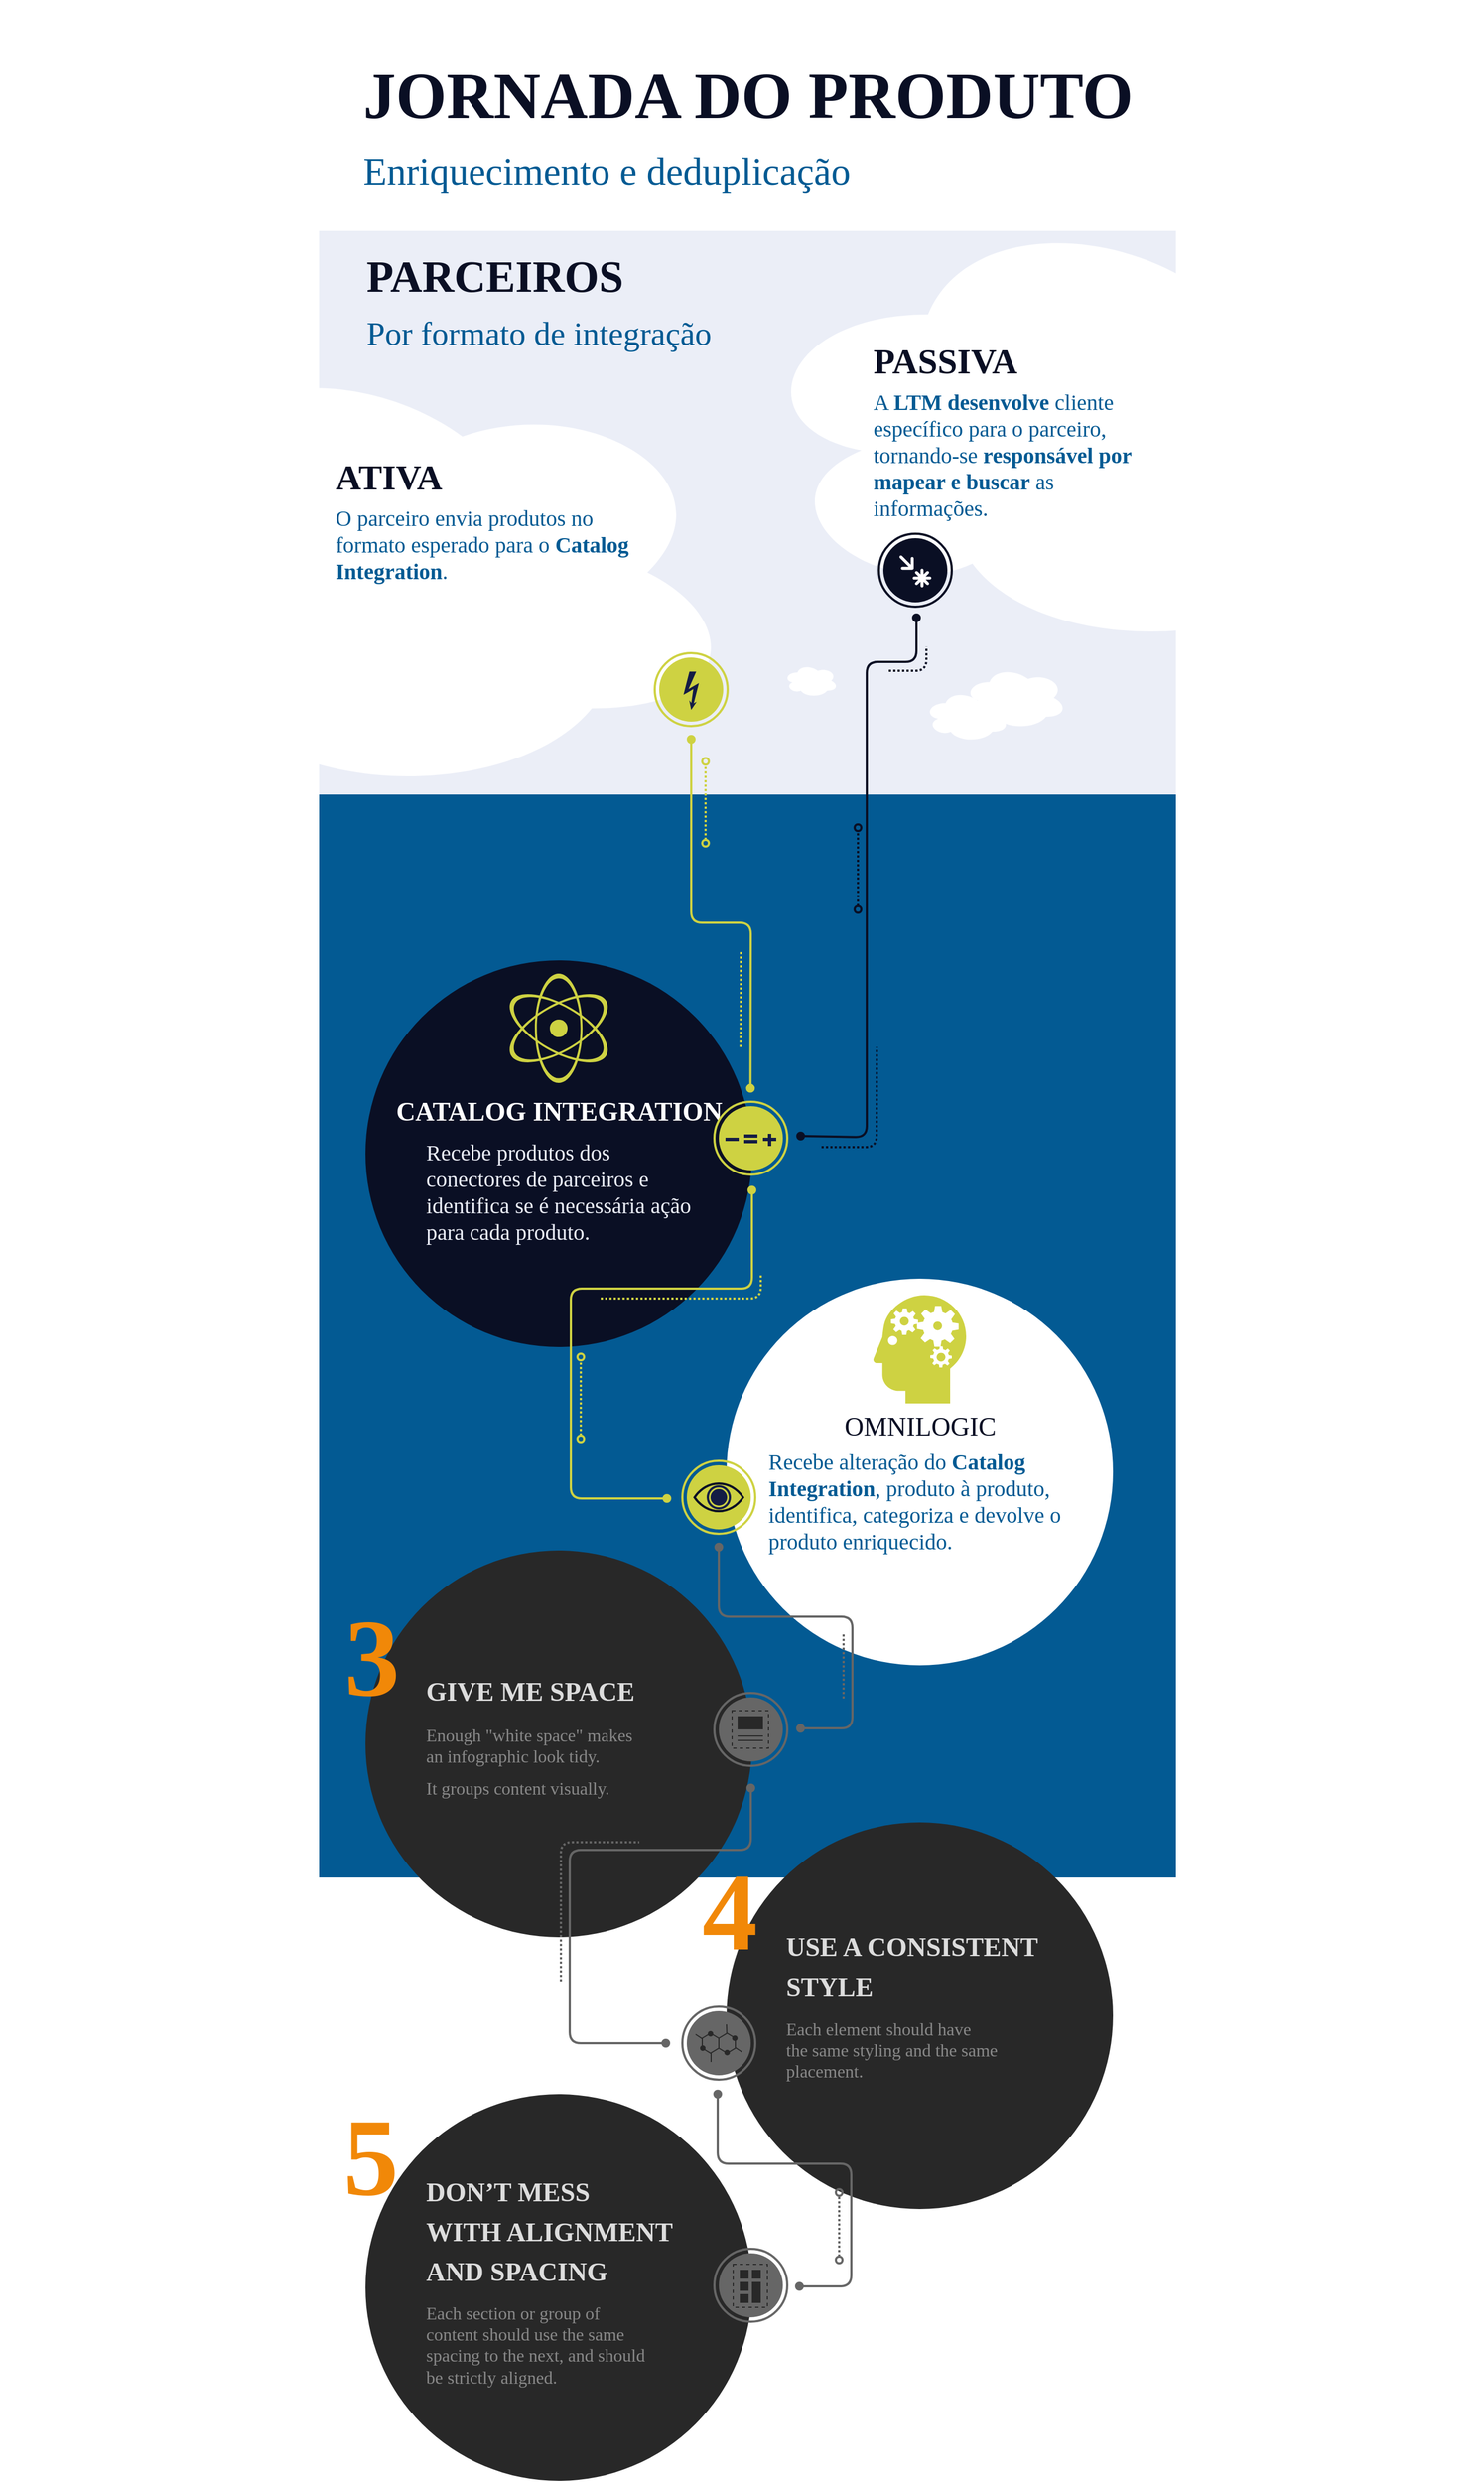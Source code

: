 <mxfile version="17.0.0" type="device"><diagram id="6a731a19-8d31-9384-78a2-239565b7b9f0" name="Page-1"><mxGraphModel dx="1022" dy="794" grid="1" gridSize="10" guides="1" tooltips="1" connect="1" arrows="1" fold="1" page="0" pageScale="1" pageWidth="827" pageHeight="1169" background="none" math="0" shadow="0"><root><mxCell id="0"/><mxCell id="1" parent="0"/><mxCell id="3cLJuLY2rSQ18mp2JmIm-1068" value="" style="whiteSpace=wrap;html=1;strokeColor=none;fillColor=#035A93;fontFamily=Verdana;fontSize=24;fontColor=#FFFFFF;align=center;" parent="1" vertex="1"><mxGeometry x="854" y="749" width="776" height="981" as="geometry"/></mxCell><mxCell id="3cLJuLY2rSQ18mp2JmIm-1059" value="" style="whiteSpace=wrap;html=1;strokeColor=none;fillColor=#FFFFFF;fontFamily=Verdana;fontSize=24;fontColor=#FFFFFF;align=center;" parent="1" vertex="1"><mxGeometry x="854" y="31" width="776" height="209" as="geometry"/></mxCell><mxCell id="979" value="" style="whiteSpace=wrap;html=1;strokeColor=none;fillColor=#ebeef7;fontFamily=Verdana;fontSize=24;fontColor=#FFFFFF;align=center;" parent="1" vertex="1"><mxGeometry x="854" y="240" width="776" height="510" as="geometry"/></mxCell><mxCell id="980" value="" style="ellipse;whiteSpace=wrap;html=1;fontFamily=Verdana;fontSize=16;fontColor=#141C45;strokeColor=none;fillColor=#0A0F24;" parent="1" vertex="1"><mxGeometry x="896" y="900" width="350" height="350" as="geometry"/></mxCell><mxCell id="981" value="" style="ellipse;whiteSpace=wrap;html=1;fontFamily=Verdana;fontSize=16;fontColor=#DDDDDD;strokeColor=none;fillColor=#282828;" parent="1" vertex="1"><mxGeometry x="896" y="1434" width="350" height="350" as="geometry"/></mxCell><mxCell id="982" value="" style="ellipse;whiteSpace=wrap;html=1;fontFamily=Verdana;fontSize=16;fontColor=#DDDDDD;strokeColor=none;fillColor=#282828;" parent="1" vertex="1"><mxGeometry x="896" y="1926" width="350" height="350" as="geometry"/></mxCell><mxCell id="983" value="" style="ellipse;whiteSpace=wrap;html=1;fontFamily=Verdana;fontSize=16;fontColor=#DDDDDD;strokeColor=none;fillColor=#282828;" parent="1" vertex="1"><mxGeometry x="1223" y="1680" width="350" height="350" as="geometry"/></mxCell><mxCell id="984" value="" style="ellipse;whiteSpace=wrap;html=1;fontFamily=Verdana;fontSize=16;fontColor=#DDDDDD;strokeColor=none;fillColor=#FFFFFF;" parent="1" vertex="1"><mxGeometry x="1223" y="1188" width="350" height="350" as="geometry"/></mxCell><mxCell id="985" value="CATALOG INTEGRATION" style="text;html=1;resizable=0;points=[];autosize=1;align=center;verticalAlign=top;spacingTop=-4;fontSize=24;fontFamily=lineto-circular-medium;fontColor=#FFFFFF;fontStyle=1;fontSource=https%3A%2F%2Fltmfidelidade.com.br%2Fassets%2Ffonts%2Fcircular%2Flineto-circular-medium-webfont.woff2;" parent="1" vertex="1"><mxGeometry x="921.0" y="1020" width="300" height="30" as="geometry"/></mxCell><mxCell id="988" value="3" style="text;html=1;resizable=0;points=[];autosize=1;align=left;verticalAlign=top;spacingTop=-4;fontSize=100;fontFamily=Verdana;fontColor=#F18808;fontStyle=1" parent="1" vertex="1"><mxGeometry x="875" y="1469" width="74" height="120" as="geometry"/></mxCell><mxCell id="989" value="4" style="text;html=1;resizable=0;points=[];autosize=1;align=left;verticalAlign=top;spacingTop=-4;fontSize=100;fontFamily=Verdana;fontColor=#F18808;fontStyle=1" parent="1" vertex="1"><mxGeometry x="1199" y="1699" width="74" height="120" as="geometry"/></mxCell><mxCell id="990" value="5" style="text;html=1;resizable=0;points=[];autosize=1;align=left;verticalAlign=top;spacingTop=-4;fontSize=100;fontFamily=Verdana;fontColor=#F18808;fontStyle=1" parent="1" vertex="1"><mxGeometry x="874" y="1921" width="74" height="120" as="geometry"/></mxCell><mxCell id="992" value="&lt;font style=&quot;font-size: 59px;&quot; data-font-src=&quot;https://ltmfidelidade.com.br/assets/fonts/circular/lineto-circular-medium-webfont.woff2&quot;&gt;&lt;b style=&quot;font-size: 59px;&quot;&gt;JORNADA DO PRODUTO&lt;/b&gt;&lt;/font&gt;" style="whiteSpace=wrap;html=1;strokeColor=none;fillColor=none;fontFamily=lineto-circular-medium;fontSize=59;fontColor=#0A0F24;align=left;fontSource=https%3A%2F%2Fltmfidelidade.com.br%2Fassets%2Ffonts%2Fcircular%2Flineto-circular-medium-webfont.woff2;" parent="1" vertex="1"><mxGeometry x="892" y="79" width="700" height="78" as="geometry"/></mxCell><mxCell id="993" value="&lt;span&gt;&lt;font data-font-src=&quot;https://ltmfidelidade.com.br/assets/fonts/lato/lato-light-webfont.woff2&quot;&gt;Enriquecimento e deduplicação&lt;/font&gt;&lt;/span&gt;" style="text;html=1;resizable=0;points=[];autosize=1;align=left;verticalAlign=top;spacingTop=-4;fontSize=35;fontFamily=lato-light;fontColor=#035A93;fontSource=https%3A%2F%2Fltmfidelidade.com.br%2Fassets%2Ffonts%2Flato%2Flato-light-webfont.woff2;" parent="1" vertex="1"><mxGeometry x="892" y="163" width="480" height="40" as="geometry"/></mxCell><mxCell id="995" value="&lt;div&gt;GIVE ME SPACE&lt;/div&gt;" style="text;html=1;resizable=0;points=[];autosize=1;align=left;verticalAlign=top;spacingTop=-4;fontSize=24;fontFamily=Verdana;fontColor=#DDDDDD;fontStyle=1" parent="1" vertex="1"><mxGeometry x="949.0" y="1545" width="210" height="30" as="geometry"/></mxCell><mxCell id="996" value="&lt;div style=&quot;line-height: 150%&quot;&gt;USE A CONSISTENT&amp;nbsp;&lt;br&gt;&lt;span&gt;STYLE&lt;/span&gt;&lt;/div&gt;" style="text;html=1;resizable=0;points=[];autosize=1;align=left;verticalAlign=top;spacingTop=-4;fontSize=24;fontFamily=Verdana;fontColor=#DDDDDD;fontStyle=1" parent="1" vertex="1"><mxGeometry x="1275" y="1772" width="270" height="70" as="geometry"/></mxCell><mxCell id="997" value="&lt;div style=&quot;line-height: 150%&quot;&gt;DON’T MESS&amp;nbsp;&lt;br&gt;&lt;span&gt;WITH ALIGNMENT&amp;nbsp;&lt;br&gt;&lt;/span&gt;&lt;span&gt;AND SPACING&lt;/span&gt;&lt;/div&gt;" style="text;html=1;resizable=0;points=[];autosize=1;align=left;verticalAlign=top;spacingTop=-4;fontSize=24;fontFamily=Verdana;fontColor=#DDDDDD;fontStyle=1" parent="1" vertex="1"><mxGeometry x="949.0" y="1994" width="240" height="110" as="geometry"/></mxCell><mxCell id="998" value="Recebe produtos dos &lt;br&gt;conectores de parceiros e &lt;br&gt;identifica se é necessária ação &lt;br&gt;para cada produto." style="text;html=1;resizable=0;points=[];autosize=1;align=left;verticalAlign=top;spacingTop=-4;fontSize=20;fontColor=#EBEEF7;fontFamily=lato-light;fontSource=https%3A%2F%2Fltmfidelidade.com.br%2Fassets%2Ffonts%2Flato%2Flato-light-webfont.woff2;" parent="1" vertex="1"><mxGeometry x="949" y="1059" width="270" height="100" as="geometry"/></mxCell><mxCell id="1001" value="&lt;div style=&quot;line-height: 120%&quot;&gt;&lt;font style=&quot;line-height: 120%&quot;&gt;&lt;div&gt;It groups content visually.&lt;br&gt;&lt;/div&gt;&lt;/font&gt;&lt;/div&gt;" style="text;resizable=0;points=[];autosize=1;align=left;verticalAlign=top;spacingTop=-4;fontSize=16;fontFamily=Verdana;fontColor=#888888;html=1;" parent="1" vertex="1"><mxGeometry x="949" y="1637" width="221" height="19" as="geometry"/></mxCell><mxCell id="1002" value="Enough &quot;white space&quot; makes&lt;br&gt;an infographic look tidy.&lt;br&gt;" style="text;html=1;resizable=0;points=[];autosize=1;align=left;verticalAlign=top;spacingTop=-4;fontSize=16;fontColor=#888888;fontFamily=Verdana;" parent="1" vertex="1"><mxGeometry x="949" y="1589" width="244" height="36" as="geometry"/></mxCell><mxCell id="1003" value="Each element should have&lt;br&gt;the same styling and the same&lt;br&gt;placement.&lt;br&gt;" style="text;html=1;resizable=0;points=[];autosize=1;align=left;verticalAlign=top;spacingTop=-4;fontSize=16;fontColor=#888888;fontFamily=Verdana;" parent="1" vertex="1"><mxGeometry x="1275" y="1855" width="260" height="60" as="geometry"/></mxCell><mxCell id="1004" value="Each section or group of&lt;br&gt;content should use the same&lt;br&gt;spacing to the next, and should&lt;br&gt;be strictly aligned." style="text;html=1;resizable=0;points=[];autosize=1;align=left;verticalAlign=top;spacingTop=-4;fontSize=16;fontColor=#888888;fontFamily=Verdana;" parent="1" vertex="1"><mxGeometry x="949" y="2112" width="265" height="73" as="geometry"/></mxCell><mxCell id="1007" value="" style="endArrow=oval;html=1;strokeColor=#CED242;fontFamily=Verdana;fontSize=16;fontColor=#DDDDDD;endFill=1;rounded=1;endSize=6;startArrow=oval;startFill=1;strokeWidth=2;movable=1;resizable=1;rotatable=1;deletable=1;editable=1;connectable=1;" parent="1" edge="1"><mxGeometry width="50" height="50" relative="1" as="geometry"><mxPoint x="1169" y="1387" as="sourcePoint"/><mxPoint x="1246" y="1108" as="targetPoint"/><Array as="points"><mxPoint x="1082" y="1387"/><mxPoint x="1082" y="1197"/><mxPoint x="1246" y="1197"/></Array></mxGeometry></mxCell><mxCell id="1008" value="" style="endArrow=oval;html=1;strokeColor=#CED242;fontFamily=Verdana;fontSize=16;fontColor=#DDDDDD;endFill=0;rounded=1;endSize=6;startArrow=oval;startFill=0;dashed=1;strokeWidth=2;dashPattern=1 1;" parent="1" edge="1"><mxGeometry x="1092" y="1118" width="50" height="50" as="geometry"><mxPoint x="1091" y="1333" as="sourcePoint"/><mxPoint x="1091" y="1259" as="targetPoint"/></mxGeometry></mxCell><mxCell id="1009" value="" style="endArrow=none;html=1;strokeColor=#CED242;fontFamily=Verdana;fontSize=16;fontColor=#DDDDDD;endFill=0;rounded=1;endSize=6;startArrow=none;startFill=0;strokeWidth=2;dashed=1;dashPattern=1 1;" parent="1" edge="1"><mxGeometry x="1059" y="1114" width="50" height="50" as="geometry"><mxPoint x="1109" y="1206" as="sourcePoint"/><mxPoint x="1254" y="1184" as="targetPoint"/><Array as="points"><mxPoint x="1127" y="1206"/><mxPoint x="1174" y="1206"/><mxPoint x="1254" y="1206"/></Array></mxGeometry></mxCell><mxCell id="1010" value="" style="endArrow=oval;html=1;strokeColor=#666666;fontFamily=Verdana;fontSize=16;fontColor=#DDDDDD;endFill=1;rounded=1;endSize=6;startArrow=oval;startFill=1;strokeWidth=2;movable=1;resizable=1;rotatable=1;deletable=1;editable=1;connectable=1;" parent="1" edge="1"><mxGeometry x="1052" y="1431" width="50" height="50" as="geometry"><mxPoint x="1290" y="1595" as="sourcePoint"/><mxPoint x="1216" y="1431" as="targetPoint"/><Array as="points"><mxPoint x="1337" y="1595"/><mxPoint x="1337" y="1494"/><mxPoint x="1216" y="1494"/></Array></mxGeometry></mxCell><mxCell id="1011" value="" style="endArrow=none;html=1;strokeColor=#666666;fontFamily=Verdana;fontSize=16;fontColor=#DDDDDD;endFill=0;rounded=1;endSize=6;startArrow=none;startFill=0;strokeWidth=2;dashed=1;dashPattern=1 1;" parent="1" edge="1"><mxGeometry x="1066" y="1114" width="50" height="50" as="geometry"><mxPoint x="1329" y="1568" as="sourcePoint"/><mxPoint x="1329" y="1509" as="targetPoint"/></mxGeometry></mxCell><mxCell id="1012" value="" style="endArrow=none;html=1;strokeColor=#666666;fontFamily=Verdana;fontSize=16;fontColor=#DDDDDD;endFill=0;rounded=1;endSize=6;startArrow=none;startFill=0;strokeWidth=2;dashed=1;dashPattern=1 1;" parent="1" edge="1"><mxGeometry x="906" y="1674" width="50" height="50" as="geometry"><mxPoint x="1073" y="1824" as="sourcePoint"/><mxPoint x="1144" y="1698" as="targetPoint"/><Array as="points"><mxPoint x="1073" y="1698"/></Array></mxGeometry></mxCell><mxCell id="1013" value="" style="endArrow=oval;html=1;strokeColor=#666666;fontFamily=Verdana;fontSize=16;fontColor=#DDDDDD;endFill=1;rounded=1;endSize=6;startArrow=oval;startFill=1;strokeWidth=2;movable=1;resizable=1;rotatable=1;deletable=1;editable=1;connectable=1;" parent="1" edge="1"><mxGeometry width="50" height="50" relative="1" as="geometry"><mxPoint x="1168" y="1880" as="sourcePoint"/><mxPoint x="1245" y="1649" as="targetPoint"/><Array as="points"><mxPoint x="1081" y="1880"/><mxPoint x="1081" y="1705"/><mxPoint x="1245" y="1705"/></Array></mxGeometry></mxCell><mxCell id="1014" value="" style="endArrow=oval;html=1;strokeColor=#666666;fontFamily=Verdana;fontSize=16;fontColor=#DDDDDD;endFill=1;rounded=1;endSize=6;startArrow=oval;startFill=1;strokeWidth=2;movable=1;resizable=1;rotatable=1;deletable=1;editable=1;connectable=1;" parent="1" edge="1"><mxGeometry x="1051" y="1926" width="50" height="50" as="geometry"><mxPoint x="1289" y="2100" as="sourcePoint"/><mxPoint x="1215" y="1926" as="targetPoint"/><Array as="points"><mxPoint x="1336" y="2100"/><mxPoint x="1336" y="1989"/><mxPoint x="1215" y="1989"/></Array></mxGeometry></mxCell><mxCell id="1015" value="" style="endArrow=oval;html=1;strokeColor=#666666;fontFamily=Verdana;fontSize=16;fontColor=#DDDDDD;endFill=0;rounded=1;endSize=6;startArrow=oval;startFill=0;dashed=1;strokeWidth=2;dashPattern=1 1;" parent="1" edge="1"><mxGeometry x="1326" y="1874" width="50" height="50" as="geometry"><mxPoint x="1325" y="2076" as="sourcePoint"/><mxPoint x="1325" y="2015" as="targetPoint"/></mxGeometry></mxCell><mxCell id="1016" value="" style="group" parent="1" vertex="1" connectable="0"><mxGeometry x="1212" y="1028" width="66" height="66" as="geometry"/></mxCell><mxCell id="1017" value="" style="ellipse;whiteSpace=wrap;html=1;fillColor=none;fontFamily=Verdana;fontSize=16;fontColor=#DDDDDD;strokeColor=#CED242;strokeWidth=2;" parent="1016" vertex="1"><mxGeometry width="66" height="66" as="geometry"/></mxCell><mxCell id="1018" value="" style="ellipse;whiteSpace=wrap;html=1;fillColor=#CED242;fontFamily=Verdana;fontSize=16;fontColor=#CED242;strokeColor=none;" parent="1016" vertex="1"><mxGeometry x="4" y="4" width="58" height="58" as="geometry"/></mxCell><mxCell id="1019" value="" style="group" parent="1" vertex="1" connectable="0"><mxGeometry x="1183" y="1353" width="66" height="66" as="geometry"/></mxCell><mxCell id="1020" value="" style="ellipse;whiteSpace=wrap;html=1;fillColor=none;fontFamily=Verdana;fontSize=16;fontColor=#DDDDDD;strokeColor=#CED242;strokeWidth=2;" parent="1019" vertex="1"><mxGeometry width="66" height="66" as="geometry"/></mxCell><mxCell id="1021" value="" style="ellipse;whiteSpace=wrap;html=1;fillColor=#CED242;fontFamily=Verdana;fontSize=16;fontColor=#DDDDDD;strokeColor=none;" parent="1019" vertex="1"><mxGeometry x="4" y="4" width="58" height="58" as="geometry"/></mxCell><mxCell id="1022" value="" style="group" parent="1" vertex="1" connectable="0"><mxGeometry x="1212" y="1563" width="66" height="66" as="geometry"/></mxCell><mxCell id="1023" value="" style="ellipse;whiteSpace=wrap;html=1;fillColor=none;fontFamily=Verdana;fontSize=16;fontColor=#DDDDDD;strokeColor=#666666;strokeWidth=2;" parent="1022" vertex="1"><mxGeometry width="66" height="66" as="geometry"/></mxCell><mxCell id="1024" value="" style="ellipse;whiteSpace=wrap;html=1;fillColor=#666666;fontFamily=Verdana;fontSize=16;fontColor=#DDDDDD;strokeColor=none;" parent="1022" vertex="1"><mxGeometry x="4" y="4" width="58" height="58" as="geometry"/></mxCell><mxCell id="1025" value="" style="group" parent="1" vertex="1" connectable="0"><mxGeometry x="1183" y="1847" width="66" height="66" as="geometry"/></mxCell><mxCell id="1026" value="" style="ellipse;whiteSpace=wrap;html=1;fillColor=none;fontFamily=Verdana;fontSize=16;fontColor=#DDDDDD;strokeColor=#666666;strokeWidth=2;" parent="1025" vertex="1"><mxGeometry width="66" height="66" as="geometry"/></mxCell><mxCell id="1027" value="" style="ellipse;whiteSpace=wrap;html=1;fillColor=#666666;fontFamily=Verdana;fontSize=16;fontColor=#DDDDDD;strokeColor=none;" parent="1025" vertex="1"><mxGeometry x="4" y="4" width="58" height="58" as="geometry"/></mxCell><mxCell id="1028" value="" style="group" parent="1" vertex="1" connectable="0"><mxGeometry x="1212" y="2066" width="66" height="66" as="geometry"/></mxCell><mxCell id="1029" value="" style="ellipse;whiteSpace=wrap;html=1;fillColor=none;fontFamily=Verdana;fontSize=16;fontColor=#DDDDDD;strokeColor=#666666;strokeWidth=2;" parent="1028" vertex="1"><mxGeometry width="66" height="66" as="geometry"/></mxCell><mxCell id="1030" value="" style="ellipse;whiteSpace=wrap;html=1;fillColor=#666666;fontFamily=Verdana;fontSize=16;fontColor=#DDDDDD;strokeColor=none;" parent="1028" vertex="1"><mxGeometry x="4" y="4" width="58" height="58" as="geometry"/></mxCell><mxCell id="1031" value="" style="whiteSpace=wrap;html=1;strokeColor=#282828;strokeWidth=1;fillColor=none;fontFamily=Verdana;fontSize=16;fontColor=#DDDDDD;dashed=1;" parent="1" vertex="1"><mxGeometry x="1228" y="1579" width="33" height="34" as="geometry"/></mxCell><mxCell id="1032" value="" style="endArrow=none;html=1;strokeColor=#282828;strokeWidth=1;fontFamily=Verdana;fontSize=16;fontColor=#DDDDDD;endFill=0;entryX=0.848;entryY=0.824;entryPerimeter=0;" parent="1" edge="1"><mxGeometry width="50" height="50" relative="1" as="geometry"><mxPoint x="1233" y="1606" as="sourcePoint"/><mxPoint x="1256" y="1606.011" as="targetPoint"/></mxGeometry></mxCell><mxCell id="1033" value="" style="endArrow=none;html=1;strokeColor=#282828;strokeWidth=1;fontFamily=Verdana;fontSize=16;fontColor=#DDDDDD;endFill=0;entryX=0.848;entryY=0.824;entryPerimeter=0;" parent="1" edge="1"><mxGeometry width="50" height="50" relative="1" as="geometry"><mxPoint x="1233" y="1602" as="sourcePoint"/><mxPoint x="1256" y="1602.011" as="targetPoint"/></mxGeometry></mxCell><mxCell id="1034" value="" style="whiteSpace=wrap;html=1;dashed=1;strokeColor=none;strokeWidth=1;fillColor=#282828;fontFamily=Verdana;fontSize=16;fontColor=#DDDDDD;" parent="1" vertex="1"><mxGeometry x="1233" y="1584" width="23" height="12" as="geometry"/></mxCell><mxCell id="1035" value="" style="whiteSpace=wrap;html=1;strokeColor=#282828;strokeWidth=1;fillColor=none;fontFamily=Verdana;fontSize=16;fontColor=#DDDDDD;dashed=1;" parent="1" vertex="1"><mxGeometry x="1229" y="2080" width="31" height="39" as="geometry"/></mxCell><mxCell id="1036" value="" style="whiteSpace=wrap;html=1;dashed=1;strokeColor=none;strokeWidth=1;fillColor=#282828;fontFamily=Verdana;fontSize=16;fontColor=#DDDDDD;" parent="1" vertex="1"><mxGeometry x="1235" y="2085" width="8" height="8" as="geometry"/></mxCell><mxCell id="1037" value="" style="whiteSpace=wrap;html=1;dashed=1;strokeColor=none;strokeWidth=1;fillColor=#282828;fontFamily=Verdana;fontSize=16;fontColor=#DDDDDD;" parent="1" vertex="1"><mxGeometry x="1246" y="2085" width="8" height="8" as="geometry"/></mxCell><mxCell id="1038" value="" style="whiteSpace=wrap;html=1;dashed=1;strokeColor=none;strokeWidth=1;fillColor=#282828;fontFamily=Verdana;fontSize=16;fontColor=#DDDDDD;" parent="1" vertex="1"><mxGeometry x="1235" y="2096" width="8" height="8" as="geometry"/></mxCell><mxCell id="1039" value="" style="whiteSpace=wrap;html=1;dashed=1;strokeColor=none;strokeWidth=1;fillColor=#282828;fontFamily=Verdana;fontSize=16;fontColor=#DDDDDD;" parent="1" vertex="1"><mxGeometry x="1235" y="2107" width="8" height="8" as="geometry"/></mxCell><mxCell id="1040" value="" style="whiteSpace=wrap;html=1;dashed=1;strokeColor=none;strokeWidth=1;fillColor=#282828;fontFamily=Verdana;fontSize=16;fontColor=#DDDDDD;" parent="1" vertex="1"><mxGeometry x="1246" y="2096" width="8" height="19" as="geometry"/></mxCell><mxCell id="1041" value="" style="html=1;verticalLabelPosition=bottom;labelBackgroundColor=#ffffff;verticalAlign=top;strokeWidth=2;strokeColor=#0A0F24;fillColor=#CED242;shadow=0;dashed=0;shape=mxgraph.ios7.icons.eye;fontFamily=Verdana;fontSize=16;fontColor=#DDDDDD;" parent="1" vertex="1"><mxGeometry x="1194" y="1373.5" width="44" height="25" as="geometry"/></mxCell><mxCell id="1042" value="" style="ellipse;whiteSpace=wrap;html=1;dashed=1;strokeColor=none;strokeWidth=1;fillColor=#141C45;fontFamily=Verdana;fontSize=16;fontColor=#DDDDDD;" parent="1" vertex="1"><mxGeometry x="1205" y="1375" width="22" height="22" as="geometry"/></mxCell><mxCell id="1043" value="" style="ellipse;whiteSpace=wrap;html=1;dashed=1;strokeColor=none;strokeWidth=1;fillColor=#CED242;fontFamily=Verdana;fontSize=16;fontColor=#DDDDDD;" parent="1" vertex="1"><mxGeometry x="1207" y="1377" width="18" height="18" as="geometry"/></mxCell><mxCell id="1044" value="" style="ellipse;whiteSpace=wrap;html=1;dashed=1;strokeColor=none;strokeWidth=1;fillColor=#141C45;fontFamily=Verdana;fontSize=16;fontColor=#DDDDDD;" parent="1" vertex="1"><mxGeometry x="1208.5" y="1378.5" width="15" height="15" as="geometry"/></mxCell><mxCell id="1045" value="" style="endArrow=none;html=1;strokeColor=#141C45;strokeWidth=3;fontFamily=Verdana;fontSize=16;fontColor=#DDDDDD;endFill=0;" parent="1" edge="1"><mxGeometry x="1223" y="1062" width="50" height="50" as="geometry"><mxPoint x="1222" y="1062" as="sourcePoint"/><mxPoint x="1234" y="1062" as="targetPoint"/></mxGeometry></mxCell><mxCell id="1046" value="" style="endArrow=none;html=1;strokeColor=#141C45;strokeWidth=3;fontFamily=Verdana;fontSize=16;fontColor=#DDDDDD;endFill=0;" parent="1" edge="1"><mxGeometry x="1240" y="1064" width="50" height="50" as="geometry"><mxPoint x="1239" y="1064" as="sourcePoint"/><mxPoint x="1251" y="1064" as="targetPoint"/></mxGeometry></mxCell><mxCell id="1047" value="" style="endArrow=none;html=1;strokeColor=#141C45;strokeWidth=3;fontFamily=Verdana;fontSize=16;fontColor=#DDDDDD;endFill=0;" parent="1" edge="1"><mxGeometry x="1240" y="1059" width="50" height="50" as="geometry"><mxPoint x="1239" y="1059" as="sourcePoint"/><mxPoint x="1251" y="1059" as="targetPoint"/></mxGeometry></mxCell><mxCell id="1048" value="" style="endArrow=none;html=1;strokeColor=#141C45;strokeWidth=3;fontFamily=Verdana;fontSize=16;fontColor=#DDDDDD;endFill=0;" parent="1" edge="1"><mxGeometry x="1257" y="1062" width="50" height="50" as="geometry"><mxPoint x="1256" y="1062" as="sourcePoint"/><mxPoint x="1268" y="1062" as="targetPoint"/></mxGeometry></mxCell><mxCell id="1049" value="" style="endArrow=none;html=1;strokeColor=#141C45;strokeWidth=3;fontFamily=Verdana;fontSize=16;fontColor=#DDDDDD;endFill=0;rotation=0;" parent="1" edge="1"><mxGeometry x="1256" y="1063" width="50" height="50" as="geometry"><mxPoint x="1262" y="1057" as="sourcePoint"/><mxPoint x="1262" y="1068" as="targetPoint"/></mxGeometry></mxCell><mxCell id="1050" value="" style="ellipse;whiteSpace=wrap;html=1;dashed=1;strokeColor=none;strokeWidth=1;fillColor=#282828;fontFamily=Verdana;fontSize=16;fontColor=#DDDDDD;" parent="1" vertex="1"><mxGeometry x="1206" y="1869" width="5" height="5" as="geometry"/></mxCell><mxCell id="1051" value="" style="ellipse;whiteSpace=wrap;html=1;dashed=1;strokeColor=none;strokeWidth=1;fillColor=#282828;fontFamily=Verdana;fontSize=16;fontColor=#DDDDDD;" parent="1" vertex="1"><mxGeometry x="1228" y="1873" width="5" height="5" as="geometry"/></mxCell><mxCell id="1052" value="" style="ellipse;whiteSpace=wrap;html=1;dashed=1;strokeColor=none;strokeWidth=1;fillColor=#282828;fontFamily=Verdana;fontSize=16;fontColor=#DDDDDD;" parent="1" vertex="1"><mxGeometry x="1221" y="1886" width="5" height="5" as="geometry"/></mxCell><mxCell id="1053" value="" style="ellipse;whiteSpace=wrap;html=1;dashed=1;strokeColor=none;strokeWidth=1;fillColor=#282828;fontFamily=Verdana;fontSize=16;fontColor=#DDDDDD;" parent="1" vertex="1"><mxGeometry x="1199" y="1882" width="5" height="5" as="geometry"/></mxCell><mxCell id="1054" value="" style="shape=hexagon;perimeter=hexagonPerimeter;whiteSpace=wrap;html=1;strokeColor=#282828;strokeWidth=1;fillColor=none;fontFamily=Verdana;fontSize=16;fontColor=#DDDDDD;direction=south;" parent="1" vertex="1"><mxGeometry x="1201" y="1871" width="15" height="18" as="geometry"/></mxCell><mxCell id="1055" value="" style="shape=hexagon;perimeter=hexagonPerimeter;whiteSpace=wrap;html=1;strokeColor=#282828;strokeWidth=1;fillColor=none;fontFamily=Verdana;fontSize=16;fontColor=#DDDDDD;direction=south;" parent="1" vertex="1"><mxGeometry x="1216" y="1871" width="15" height="18" as="geometry"/></mxCell><mxCell id="1056" value="" style="endArrow=none;html=1;strokeColor=#282828;strokeWidth=1;fontFamily=Verdana;fontSize=16;fontColor=#DDDDDD;endFill=0;" parent="1" edge="1"><mxGeometry width="50" height="50" relative="1" as="geometry"><mxPoint x="1223" y="1863" as="sourcePoint"/><mxPoint x="1223.24" y="1871.158" as="targetPoint"/></mxGeometry></mxCell><mxCell id="1057" value="" style="endArrow=none;html=1;strokeColor=#282828;strokeWidth=1;fontFamily=Verdana;fontSize=16;fontColor=#DDDDDD;endFill=0;" parent="1" edge="1"><mxGeometry width="50" height="50" relative="1" as="geometry"><mxPoint x="1209" y="1889" as="sourcePoint"/><mxPoint x="1209" y="1897" as="targetPoint"/></mxGeometry></mxCell><mxCell id="1058" value="" style="endArrow=none;html=1;strokeColor=#282828;strokeWidth=1;fontFamily=Verdana;fontSize=16;fontColor=#DDDDDD;endFill=0;" parent="1" edge="1"><mxGeometry width="50" height="50" relative="1" as="geometry"><mxPoint x="1231" y="1884" as="sourcePoint"/><mxPoint x="1237" y="1888" as="targetPoint"/></mxGeometry></mxCell><mxCell id="1059" value="" style="endArrow=none;html=1;strokeColor=#282828;strokeWidth=1;fontFamily=Verdana;fontSize=16;fontColor=#DDDDDD;endFill=0;" parent="1" edge="1"><mxGeometry width="50" height="50" relative="1" as="geometry"><mxPoint x="1195" y="1872" as="sourcePoint"/><mxPoint x="1201" y="1876" as="targetPoint"/></mxGeometry></mxCell><mxCell id="3cLJuLY2rSQ18mp2JmIm-1061" value="" style="ellipse;shape=cloud;whiteSpace=wrap;html=1;fontFamily=lineto-circular-medium;fontSource=https%3A%2F%2Fltmfidelidade.com.br%2Fassets%2Ffonts%2Fcircular%2Flineto-circular-medium-webfont.woff2;fontSize=59;fontColor=#0A0F24;fillColor=#FFFFFF;strokeColor=none;" parent="1" vertex="1"><mxGeometry x="1238" y="213" width="670" height="410" as="geometry"/></mxCell><mxCell id="3cLJuLY2rSQ18mp2JmIm-1062" value="" style="ellipse;shape=cloud;whiteSpace=wrap;html=1;fontFamily=lineto-circular-medium;fontSource=https%3A%2F%2Fltmfidelidade.com.br%2Fassets%2Ffonts%2Fcircular%2Flineto-circular-medium-webfont.woff2;fontSize=59;fontColor=#0A0F24;fillColor=#FFFFFF;strokeColor=none;" parent="1" vertex="1"><mxGeometry x="565" y="344" width="670" height="410" as="geometry"/></mxCell><mxCell id="3cLJuLY2rSQ18mp2JmIm-1064" value="" style="ellipse;shape=cloud;whiteSpace=wrap;html=1;fontFamily=lineto-circular-medium;fontSource=https%3A%2F%2Fltmfidelidade.com.br%2Fassets%2Ffonts%2Fcircular%2Flineto-circular-medium-webfont.woff2;fontSize=59;fontColor=#0A0F24;fillColor=#FFFFFF;strokeColor=none;" parent="1" vertex="1"><mxGeometry x="1402.2" y="655.5" width="76.8" height="47" as="geometry"/></mxCell><mxCell id="3cLJuLY2rSQ18mp2JmIm-1065" value="" style="ellipse;shape=cloud;whiteSpace=wrap;html=1;fontFamily=lineto-circular-medium;fontSource=https%3A%2F%2Fltmfidelidade.com.br%2Fassets%2Ffonts%2Fcircular%2Flineto-circular-medium-webfont.woff2;fontSize=59;fontColor=#0A0F24;fillColor=#FFFFFF;strokeColor=none;" parent="1" vertex="1"><mxGeometry x="1437.86" y="634" width="93.14" height="57" as="geometry"/></mxCell><mxCell id="3cLJuLY2rSQ18mp2JmIm-1066" value="" style="ellipse;shape=cloud;whiteSpace=wrap;html=1;fontFamily=lineto-circular-medium;fontSource=https%3A%2F%2Fltmfidelidade.com.br%2Fassets%2Ffonts%2Fcircular%2Flineto-circular-medium-webfont.woff2;fontSize=59;fontColor=#0A0F24;fillColor=#FFFFFF;strokeColor=none;" parent="1" vertex="1"><mxGeometry x="1275" y="632" width="49.02" height="30" as="geometry"/></mxCell><mxCell id="3cLJuLY2rSQ18mp2JmIm-1069" value="OMNILOGIC" style="shape=mxgraph.signs.healthcare.mental_health;html=1;pointerEvents=1;fillColor=#CED242;strokeColor=none;verticalLabelPosition=bottom;verticalAlign=top;align=center;sketch=0;fontFamily=lineto-circular-medium;fontSource=https%3A%2F%2Fltmfidelidade.com.br%2Fassets%2Ffonts%2Fcircular%2Flineto-circular-medium-webfont.woff2;fontSize=24;fontColor=#0A0F24;" parent="1" vertex="1"><mxGeometry x="1356" y="1203" width="84" height="98" as="geometry"/></mxCell><mxCell id="3cLJuLY2rSQ18mp2JmIm-1070" value="Recebe alteração do &lt;b&gt;Catalog Integration&lt;/b&gt;, produto à produto, identifica, categoriza e devolve o produto enriquecido." style="text;html=1;strokeColor=none;fillColor=none;align=left;verticalAlign=middle;whiteSpace=wrap;rounded=0;fontFamily=lato-light;fontSource=https%3A%2F%2Fltmfidelidade.com.br%2Fassets%2Ffonts%2Flato%2Flato-light-webfont.woff2;fontSize=20;fontColor=#035A93;" parent="1" vertex="1"><mxGeometry x="1259" y="1349.5" width="302" height="79" as="geometry"/></mxCell><mxCell id="3cLJuLY2rSQ18mp2JmIm-1071" value="" style="endArrow=oval;html=1;strokeColor=#CED242;fontFamily=Verdana;fontSize=16;fontColor=#DDDDDD;endFill=1;rounded=1;endSize=6;startArrow=oval;startFill=1;strokeWidth=2;movable=1;resizable=1;rotatable=1;deletable=1;editable=1;connectable=1;exitX=0.497;exitY=0.275;exitDx=0;exitDy=0;exitPerimeter=0;" parent="1" edge="1"><mxGeometry width="50" height="50" relative="1" as="geometry"><mxPoint x="1244.672" y="1015.775" as="sourcePoint"/><mxPoint x="1191" y="700" as="targetPoint"/><Array as="points"><mxPoint x="1245" y="866"/><mxPoint x="1191" y="866"/><mxPoint x="1191" y="733"/></Array></mxGeometry></mxCell><mxCell id="3cLJuLY2rSQ18mp2JmIm-1072" value="" style="endArrow=oval;html=1;strokeColor=#CED242;fontFamily=Verdana;fontSize=16;fontColor=#DDDDDD;endFill=0;rounded=1;endSize=6;startArrow=oval;startFill=0;dashed=1;strokeWidth=2;dashPattern=1 1;" parent="1" edge="1"><mxGeometry x="1205" y="579" width="50" height="50" as="geometry"><mxPoint x="1204" y="794" as="sourcePoint"/><mxPoint x="1204" y="720" as="targetPoint"/></mxGeometry></mxCell><mxCell id="3cLJuLY2rSQ18mp2JmIm-1073" value="" style="endArrow=none;html=1;strokeColor=#CED242;fontFamily=Verdana;fontSize=16;fontColor=#DDDDDD;endFill=0;rounded=1;endSize=6;startArrow=none;startFill=0;strokeWidth=2;dashed=1;dashPattern=1 1;exitX=0.492;exitY=0.234;exitDx=0;exitDy=0;exitPerimeter=0;" parent="1" source="3cLJuLY2rSQ18mp2JmIm-1068" edge="1"><mxGeometry x="1085" y="800" width="50" height="50" as="geometry"><mxPoint x="1236.184" y="940.314" as="sourcePoint"/><mxPoint x="1236" y="892" as="targetPoint"/><Array as="points"><mxPoint x="1236" y="930"/><mxPoint x="1236" y="920"/></Array></mxGeometry></mxCell><mxCell id="3cLJuLY2rSQ18mp2JmIm-1074" value="" style="group" parent="1" vertex="1" connectable="0"><mxGeometry x="1158" y="622" width="66" height="103" as="geometry"/></mxCell><mxCell id="3cLJuLY2rSQ18mp2JmIm-1075" value="" style="ellipse;whiteSpace=wrap;html=1;fillColor=none;fontFamily=Verdana;fontSize=16;fontColor=#DDDDDD;strokeColor=#CED242;strokeWidth=2;" parent="3cLJuLY2rSQ18mp2JmIm-1074" vertex="1"><mxGeometry width="66" height="66" as="geometry"/></mxCell><mxCell id="3cLJuLY2rSQ18mp2JmIm-1076" value="" style="ellipse;whiteSpace=wrap;html=1;fillColor=#CED242;fontFamily=Verdana;fontSize=16;fontColor=#CED242;strokeColor=none;" parent="3cLJuLY2rSQ18mp2JmIm-1074" vertex="1"><mxGeometry x="4" y="4" width="58" height="58" as="geometry"/></mxCell><mxCell id="3cLJuLY2rSQ18mp2JmIm-1133" value="" style="shape=mxgraph.signs.safety.high_voltage_2;html=1;pointerEvents=1;fillColor=#141C45;strokeColor=none;verticalLabelPosition=bottom;verticalAlign=top;align=center;sketch=0;fontFamily=lato-light;fontSource=https%3A%2F%2Fltmfidelidade.com.br%2Fassets%2Ffonts%2Flato%2Flato-light-webfont.woff2;fontSize=42;fontColor=#035A93;" parent="3cLJuLY2rSQ18mp2JmIm-1074" vertex="1"><mxGeometry x="26.03" y="16.75" width="13.97" height="34.57" as="geometry"/></mxCell><mxCell id="3cLJuLY2rSQ18mp2JmIm-1082" value="" style="endArrow=oval;html=1;strokeColor=#0A0F24;fontFamily=Verdana;fontSize=16;fontColor=#DDDDDD;endFill=1;rounded=1;endSize=6;startArrow=oval;startFill=1;strokeWidth=2;movable=1;resizable=1;rotatable=1;deletable=1;editable=1;connectable=1;exitX=0.562;exitY=0.316;exitDx=0;exitDy=0;exitPerimeter=0;" parent="1" source="3cLJuLY2rSQ18mp2JmIm-1068" edge="1"><mxGeometry width="50" height="50" relative="1" as="geometry"><mxPoint x="1297" y="1060" as="sourcePoint"/><mxPoint x="1395" y="590" as="targetPoint"/><Array as="points"><mxPoint x="1350" y="1060"/><mxPoint x="1350" y="630"/><mxPoint x="1395" y="630"/></Array></mxGeometry></mxCell><mxCell id="3cLJuLY2rSQ18mp2JmIm-1083" value="" style="endArrow=oval;html=1;strokeColor=#0A0F24;fontFamily=Verdana;fontSize=16;fontColor=#DDDDDD;endFill=0;rounded=1;endSize=6;startArrow=oval;startFill=0;dashed=1;strokeWidth=2;dashPattern=1 1;" parent="1" edge="1"><mxGeometry x="1343" y="639" width="50" height="50" as="geometry"><mxPoint x="1342" y="854" as="sourcePoint"/><mxPoint x="1342" y="780" as="targetPoint"/></mxGeometry></mxCell><mxCell id="3cLJuLY2rSQ18mp2JmIm-1084" value="" style="endArrow=none;html=1;strokeColor=#0A0F24;fontFamily=Verdana;fontSize=16;fontColor=#DDDDDD;endFill=0;rounded=1;endSize=6;startArrow=none;startFill=0;strokeWidth=2;dashed=1;dashPattern=1 1;" parent="1" edge="1"><mxGeometry x="1209" y="546" width="50" height="50" as="geometry"><mxPoint x="1370" y="638" as="sourcePoint"/><mxPoint x="1404.0" y="616" as="targetPoint"/><Array as="points"><mxPoint x="1404" y="638"/></Array></mxGeometry></mxCell><mxCell id="3cLJuLY2rSQ18mp2JmIm-1085" value="" style="group;fontColor=#FFFFFF;" parent="1" vertex="1" connectable="0"><mxGeometry x="1361" y="514" width="66" height="66" as="geometry"/></mxCell><mxCell id="3cLJuLY2rSQ18mp2JmIm-1086" value="" style="ellipse;whiteSpace=wrap;html=1;fillColor=none;fontFamily=Verdana;fontSize=16;fontColor=#DDDDDD;strokeColor=#0A0F24;strokeWidth=2;" parent="3cLJuLY2rSQ18mp2JmIm-1085" vertex="1"><mxGeometry width="66" height="66" as="geometry"/></mxCell><mxCell id="3cLJuLY2rSQ18mp2JmIm-1087" value="" style="ellipse;whiteSpace=wrap;html=1;fillColor=#0A0F24;fontFamily=Verdana;fontSize=16;fontColor=#0A0F24;strokeColor=none;" parent="3cLJuLY2rSQ18mp2JmIm-1085" vertex="1"><mxGeometry x="4" y="4" width="58" height="58" as="geometry"/></mxCell><mxCell id="3cLJuLY2rSQ18mp2JmIm-1134" value="" style="shape=mxgraph.signs.travel.point_of_interest;html=1;pointerEvents=1;fillColor=#FFFFFF;strokeColor=none;verticalLabelPosition=bottom;verticalAlign=top;align=center;sketch=0;fontFamily=lato-light;fontSource=https%3A%2F%2Fltmfidelidade.com.br%2Fassets%2Ffonts%2Flato%2Flato-light-webfont.woff2;fontSize=42;fontColor=#FFFFFF;" parent="3cLJuLY2rSQ18mp2JmIm-1085" vertex="1"><mxGeometry x="18.5" y="19.5" width="29" height="29" as="geometry"/></mxCell><mxCell id="3cLJuLY2rSQ18mp2JmIm-1099" value="" style="endArrow=none;html=1;strokeColor=#0A0F24;fontFamily=Verdana;fontSize=16;fontColor=#DDDDDD;endFill=0;rounded=1;endSize=6;startArrow=none;startFill=0;strokeWidth=2;dashed=1;dashPattern=1 1;entryX=0.651;entryY=0.234;entryDx=0;entryDy=0;entryPerimeter=0;" parent="1" target="3cLJuLY2rSQ18mp2JmIm-1068" edge="1"><mxGeometry x="1259" y="977" width="50" height="50" as="geometry"><mxPoint x="1309" y="1069" as="sourcePoint"/><mxPoint x="1358.952" y="1047.243" as="targetPoint"/><Array as="points"><mxPoint x="1327" y="1069"/><mxPoint x="1359" y="1069"/></Array></mxGeometry></mxCell><mxCell id="3cLJuLY2rSQ18mp2JmIm-1101" value="ATIVA" style="text;html=1;resizable=0;points=[];autosize=1;align=left;verticalAlign=top;spacingTop=-4;fontSize=32;fontFamily=lineto-circular-medium;fontColor=#0A0F24;fontStyle=1;fontSource=https%3A%2F%2Fltmfidelidade.com.br%2Fassets%2Ffonts%2Fcircular%2Flineto-circular-medium-webfont.woff2;" parent="1" vertex="1"><mxGeometry x="867.2" y="441" width="110" height="40" as="geometry"/></mxCell><mxCell id="3cLJuLY2rSQ18mp2JmIm-1102" value="O parceiro envia produtos no &lt;br&gt;formato esperado para o&amp;nbsp;&lt;b&gt;Catalog &lt;br&gt;Integration&lt;/b&gt;.&lt;br&gt;" style="text;html=1;resizable=0;points=[];autosize=1;align=left;verticalAlign=top;spacingTop=-4;fontSize=20;fontColor=#035A93;fontFamily=lato-light;fontSource=https%3A%2F%2Fltmfidelidade.com.br%2Fassets%2Ffonts%2Flato%2Flato-light-webfont.woff2;" parent="1" vertex="1"><mxGeometry x="867.2" y="485" width="290" height="70" as="geometry"/></mxCell><mxCell id="3cLJuLY2rSQ18mp2JmIm-1103" value="PASSIVA" style="text;html=1;resizable=0;points=[];autosize=1;align=left;verticalAlign=top;spacingTop=-4;fontSize=32;fontFamily=lineto-circular-medium;fontColor=#0A0F24;fontStyle=1;fontSource=https%3A%2F%2Fltmfidelidade.com.br%2Fassets%2Ffonts%2Fcircular%2Flineto-circular-medium-webfont.woff2;" parent="1" vertex="1"><mxGeometry x="1354" y="336" width="150" height="40" as="geometry"/></mxCell><mxCell id="3cLJuLY2rSQ18mp2JmIm-1104" value="A &lt;b&gt;LTM desenvolve &lt;/b&gt;cliente&amp;nbsp;&lt;br&gt;específico para o parceiro,&lt;br&gt;tornando-se &lt;b&gt;responsável por&lt;br&gt;mapear e buscar&lt;/b&gt; as &lt;br&gt;informações." style="text;html=1;resizable=0;points=[];autosize=1;align=left;verticalAlign=top;spacingTop=-4;fontSize=20;fontColor=#035A93;fontFamily=lato-light;fontSource=https%3A%2F%2Fltmfidelidade.com.br%2Fassets%2Ffonts%2Flato%2Flato-light-webfont.woff2;" parent="1" vertex="1"><mxGeometry x="1354" y="380" width="260" height="120" as="geometry"/></mxCell><mxCell id="3cLJuLY2rSQ18mp2JmIm-1130" value="&lt;font style=&quot;font-size: 40px;&quot; data-font-src=&quot;https://ltmfidelidade.com.br/assets/fonts/circular/lineto-circular-medium-webfont.woff2&quot;&gt;&lt;b style=&quot;font-size: 40px;&quot;&gt;PARCEIROS&lt;/b&gt;&lt;/font&gt;" style="whiteSpace=wrap;html=1;strokeColor=none;fillColor=none;fontFamily=lineto-circular-medium;fontSize=40;fontColor=#0A0F24;align=left;fontSource=https%3A%2F%2Fltmfidelidade.com.br%2Fassets%2Ffonts%2Fcircular%2Flineto-circular-medium-webfont.woff2;" parent="1" vertex="1"><mxGeometry x="894.5" y="242" width="700" height="78" as="geometry"/></mxCell><mxCell id="3cLJuLY2rSQ18mp2JmIm-1131" value="&lt;font style=&quot;font-size: 30px;&quot;&gt;Por formato de integração&lt;/font&gt;" style="text;html=1;resizable=0;points=[];autosize=1;align=left;verticalAlign=top;spacingTop=-4;fontSize=30;fontFamily=lato-light;fontColor=#035A93;fontSource=https%3A%2F%2Fltmfidelidade.com.br%2Fassets%2Ffonts%2Flato%2Flato-light-webfont.woff2;" parent="1" vertex="1"><mxGeometry x="894.5" y="312" width="350" height="40" as="geometry"/></mxCell><mxCell id="3cLJuLY2rSQ18mp2JmIm-1136" value="" style="shape=mxgraph.signs.science.nuclear_2;html=1;pointerEvents=1;fillColor=#CED242;strokeColor=none;verticalLabelPosition=bottom;verticalAlign=top;align=center;sketch=0;fontFamily=lineto-circular-medium;fontSource=https%3A%2F%2Fltmfidelidade.com.br%2Fassets%2Ffonts%2Fcircular%2Flineto-circular-medium-webfont.woff2;fontSize=24;fontColor=#FFFFFF;" parent="1" vertex="1"><mxGeometry x="1022" y="912" width="98" height="99" as="geometry"/></mxCell></root></mxGraphModel></diagram></mxfile>